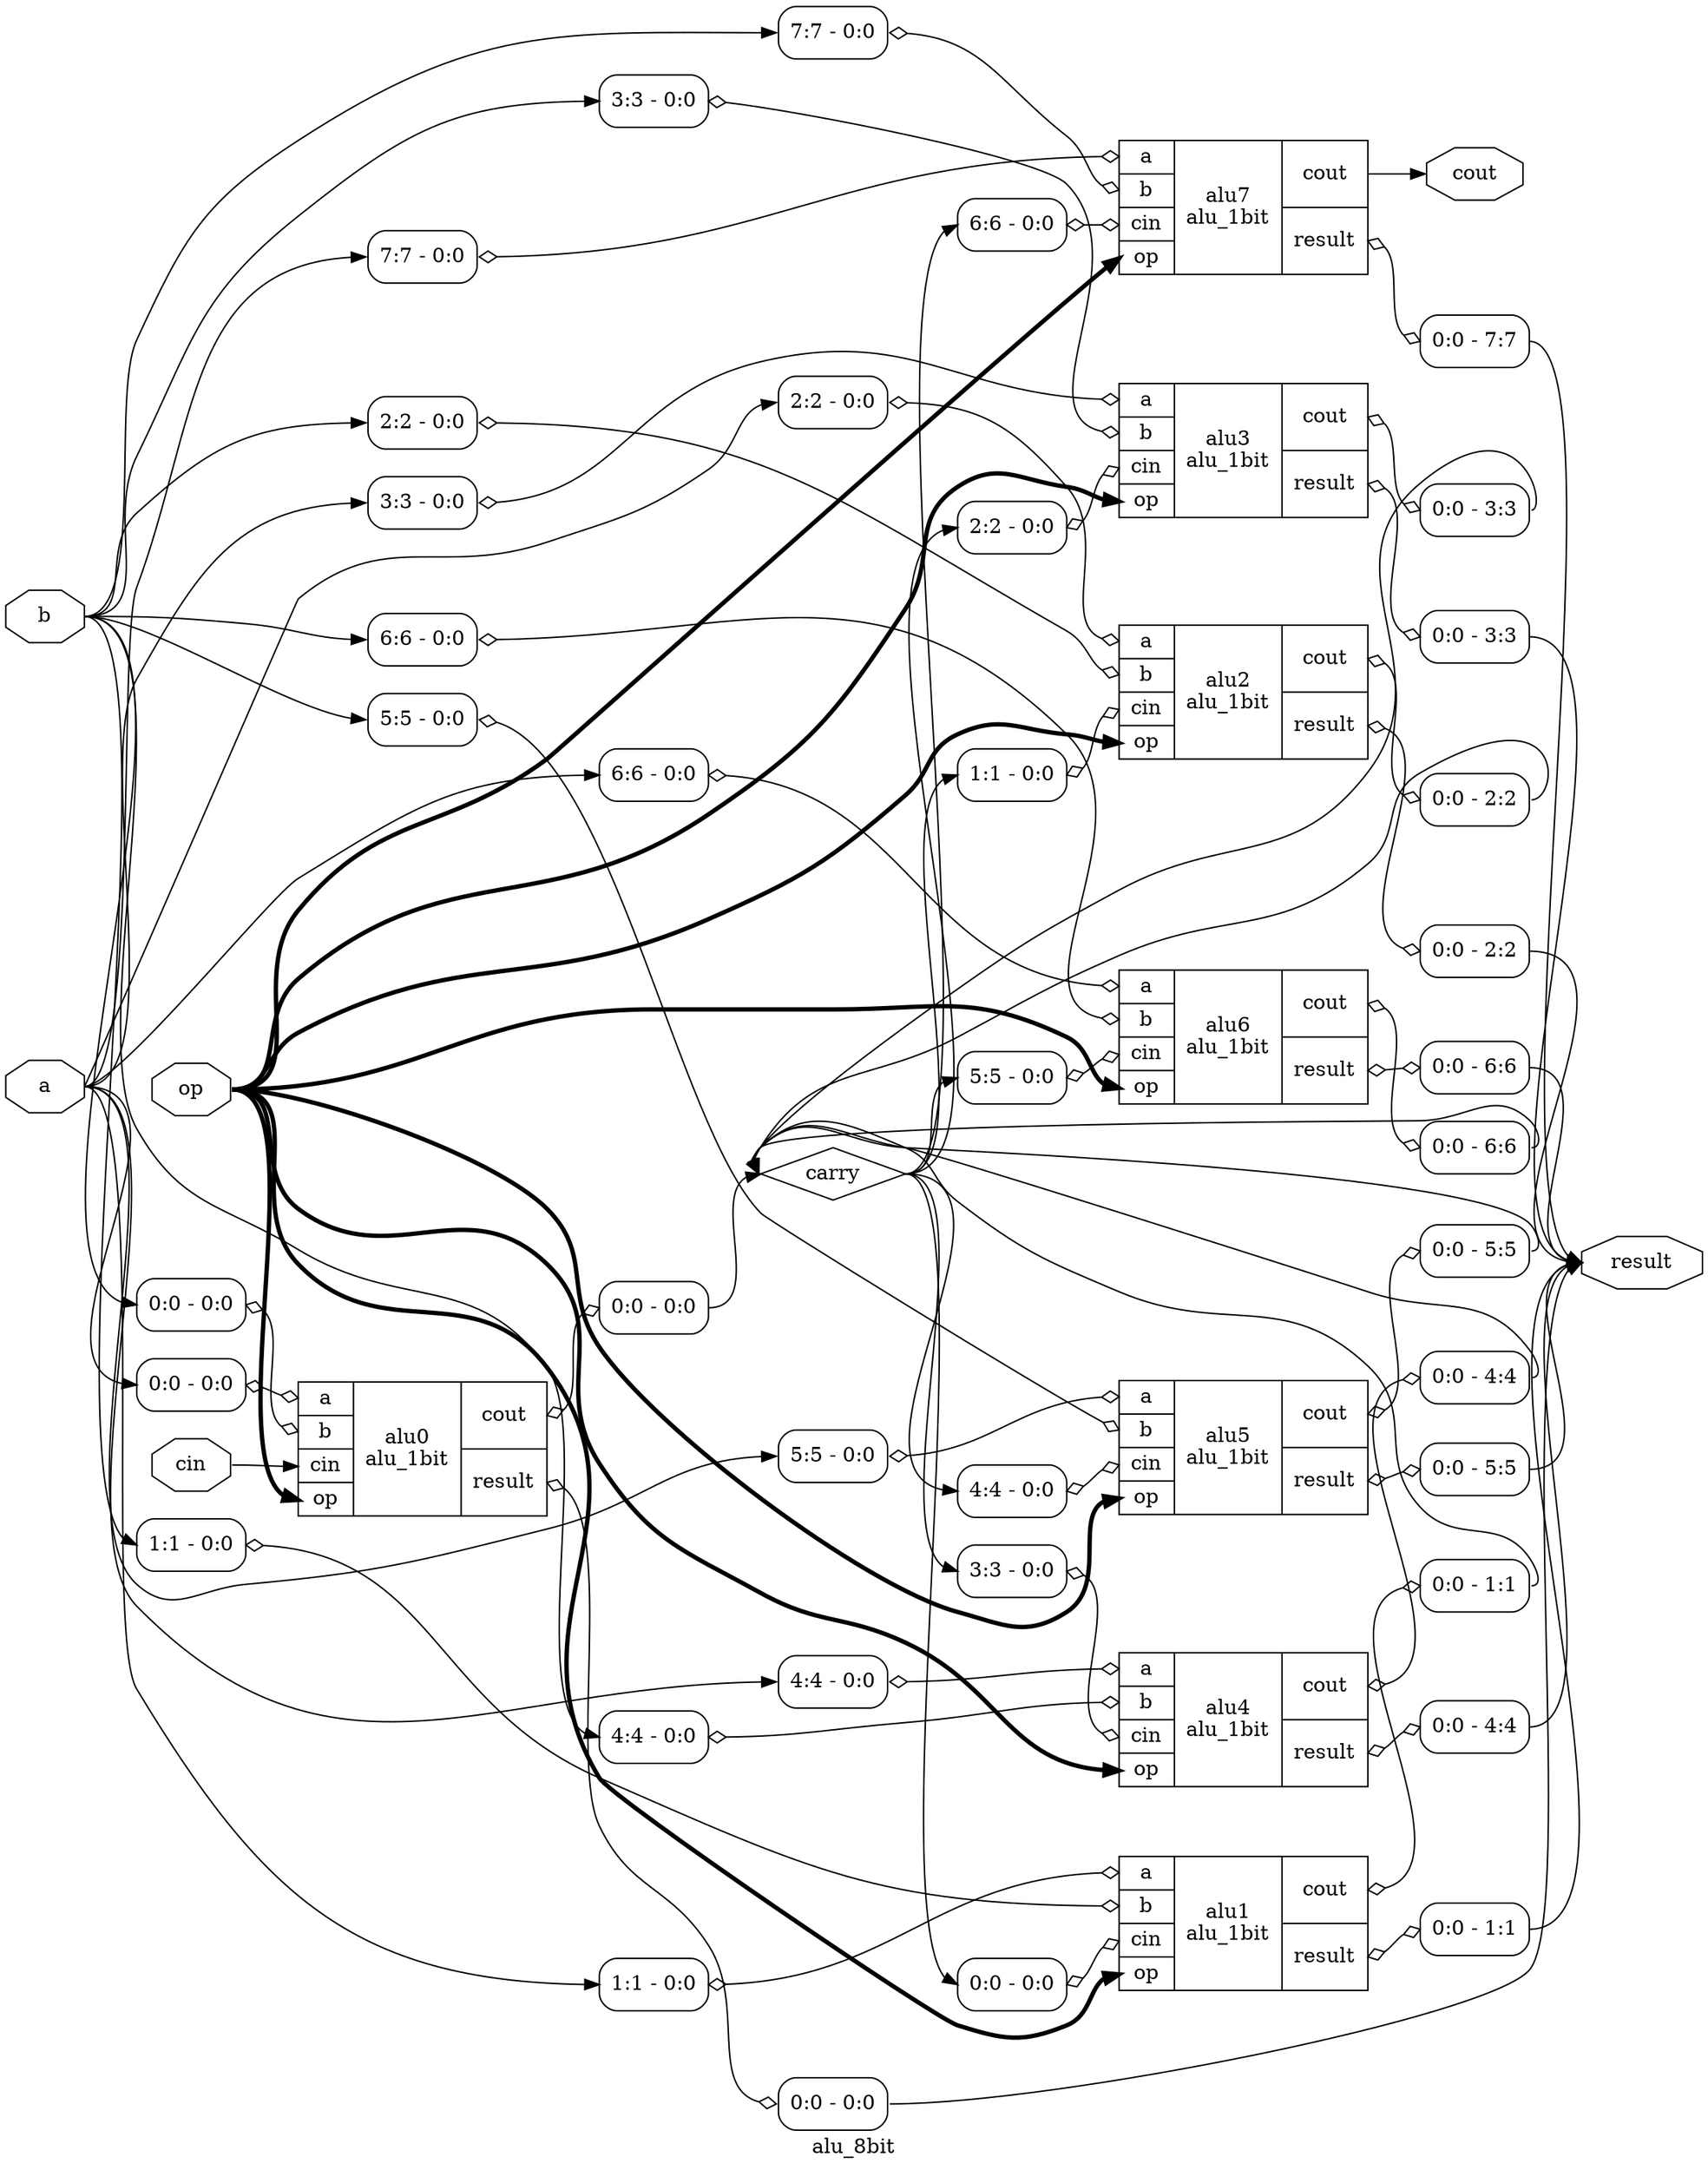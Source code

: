 digraph "alu_8bit" {
label="alu_8bit";
rankdir="LR";
remincross=true;
n1 [ shape=diamond, label="carry", color="black", fontcolor="black" ];
n2 [ shape=octagon, label="cout", color="black", fontcolor="black" ];
n3 [ shape=octagon, label="result", color="black", fontcolor="black" ];
n4 [ shape=octagon, label="cin", color="black", fontcolor="black" ];
n5 [ shape=octagon, label="op", color="black", fontcolor="black" ];
n6 [ shape=octagon, label="b", color="black", fontcolor="black" ];
n7 [ shape=octagon, label="a", color="black", fontcolor="black" ];
c8 [ shape=record, label="{{<p7> a|<p6> b|<p4> cin|<p5> op}|alu7\nalu_1bit|{<p2> cout|<p3> result}}",  ];
x0 [ shape=record, style=rounded, label="<s0> 0:0 - 7:7 ", color="black", fontcolor="black" ];
c8:p3:e -> x0:w [arrowhead=odiamond, arrowtail=odiamond, dir=both, color="black", fontcolor="black", label=""];
x1 [ shape=record, style=rounded, label="<s0> 6:6 - 0:0 ", color="black", fontcolor="black" ];
x1:e -> c8:p4:w [arrowhead=odiamond, arrowtail=odiamond, dir=both, color="black", fontcolor="black", label=""];
x2 [ shape=record, style=rounded, label="<s0> 7:7 - 0:0 ", color="black", fontcolor="black" ];
x2:e -> c8:p6:w [arrowhead=odiamond, arrowtail=odiamond, dir=both, color="black", fontcolor="black", label=""];
x3 [ shape=record, style=rounded, label="<s0> 7:7 - 0:0 ", color="black", fontcolor="black" ];
x3:e -> c8:p7:w [arrowhead=odiamond, arrowtail=odiamond, dir=both, color="black", fontcolor="black", label=""];
c9 [ shape=record, label="{{<p7> a|<p6> b|<p4> cin|<p5> op}|alu6\nalu_1bit|{<p2> cout|<p3> result}}",  ];
x4 [ shape=record, style=rounded, label="<s0> 0:0 - 6:6 ", color="black", fontcolor="black" ];
c9:p2:e -> x4:w [arrowhead=odiamond, arrowtail=odiamond, dir=both, color="black", fontcolor="black", label=""];
x5 [ shape=record, style=rounded, label="<s0> 0:0 - 6:6 ", color="black", fontcolor="black" ];
c9:p3:e -> x5:w [arrowhead=odiamond, arrowtail=odiamond, dir=both, color="black", fontcolor="black", label=""];
x6 [ shape=record, style=rounded, label="<s0> 5:5 - 0:0 ", color="black", fontcolor="black" ];
x6:e -> c9:p4:w [arrowhead=odiamond, arrowtail=odiamond, dir=both, color="black", fontcolor="black", label=""];
x7 [ shape=record, style=rounded, label="<s0> 6:6 - 0:0 ", color="black", fontcolor="black" ];
x7:e -> c9:p6:w [arrowhead=odiamond, arrowtail=odiamond, dir=both, color="black", fontcolor="black", label=""];
x8 [ shape=record, style=rounded, label="<s0> 6:6 - 0:0 ", color="black", fontcolor="black" ];
x8:e -> c9:p7:w [arrowhead=odiamond, arrowtail=odiamond, dir=both, color="black", fontcolor="black", label=""];
c10 [ shape=record, label="{{<p7> a|<p6> b|<p4> cin|<p5> op}|alu5\nalu_1bit|{<p2> cout|<p3> result}}",  ];
x9 [ shape=record, style=rounded, label="<s0> 0:0 - 5:5 ", color="black", fontcolor="black" ];
c10:p2:e -> x9:w [arrowhead=odiamond, arrowtail=odiamond, dir=both, color="black", fontcolor="black", label=""];
x10 [ shape=record, style=rounded, label="<s0> 0:0 - 5:5 ", color="black", fontcolor="black" ];
c10:p3:e -> x10:w [arrowhead=odiamond, arrowtail=odiamond, dir=both, color="black", fontcolor="black", label=""];
x11 [ shape=record, style=rounded, label="<s0> 4:4 - 0:0 ", color="black", fontcolor="black" ];
x11:e -> c10:p4:w [arrowhead=odiamond, arrowtail=odiamond, dir=both, color="black", fontcolor="black", label=""];
x12 [ shape=record, style=rounded, label="<s0> 5:5 - 0:0 ", color="black", fontcolor="black" ];
x12:e -> c10:p6:w [arrowhead=odiamond, arrowtail=odiamond, dir=both, color="black", fontcolor="black", label=""];
x13 [ shape=record, style=rounded, label="<s0> 5:5 - 0:0 ", color="black", fontcolor="black" ];
x13:e -> c10:p7:w [arrowhead=odiamond, arrowtail=odiamond, dir=both, color="black", fontcolor="black", label=""];
c11 [ shape=record, label="{{<p7> a|<p6> b|<p4> cin|<p5> op}|alu4\nalu_1bit|{<p2> cout|<p3> result}}",  ];
x14 [ shape=record, style=rounded, label="<s0> 0:0 - 4:4 ", color="black", fontcolor="black" ];
c11:p2:e -> x14:w [arrowhead=odiamond, arrowtail=odiamond, dir=both, color="black", fontcolor="black", label=""];
x15 [ shape=record, style=rounded, label="<s0> 0:0 - 4:4 ", color="black", fontcolor="black" ];
c11:p3:e -> x15:w [arrowhead=odiamond, arrowtail=odiamond, dir=both, color="black", fontcolor="black", label=""];
x16 [ shape=record, style=rounded, label="<s0> 3:3 - 0:0 ", color="black", fontcolor="black" ];
x16:e -> c11:p4:w [arrowhead=odiamond, arrowtail=odiamond, dir=both, color="black", fontcolor="black", label=""];
x17 [ shape=record, style=rounded, label="<s0> 4:4 - 0:0 ", color="black", fontcolor="black" ];
x17:e -> c11:p6:w [arrowhead=odiamond, arrowtail=odiamond, dir=both, color="black", fontcolor="black", label=""];
x18 [ shape=record, style=rounded, label="<s0> 4:4 - 0:0 ", color="black", fontcolor="black" ];
x18:e -> c11:p7:w [arrowhead=odiamond, arrowtail=odiamond, dir=both, color="black", fontcolor="black", label=""];
c12 [ shape=record, label="{{<p7> a|<p6> b|<p4> cin|<p5> op}|alu3\nalu_1bit|{<p2> cout|<p3> result}}",  ];
x19 [ shape=record, style=rounded, label="<s0> 0:0 - 3:3 ", color="black", fontcolor="black" ];
c12:p2:e -> x19:w [arrowhead=odiamond, arrowtail=odiamond, dir=both, color="black", fontcolor="black", label=""];
x20 [ shape=record, style=rounded, label="<s0> 0:0 - 3:3 ", color="black", fontcolor="black" ];
c12:p3:e -> x20:w [arrowhead=odiamond, arrowtail=odiamond, dir=both, color="black", fontcolor="black", label=""];
x21 [ shape=record, style=rounded, label="<s0> 2:2 - 0:0 ", color="black", fontcolor="black" ];
x21:e -> c12:p4:w [arrowhead=odiamond, arrowtail=odiamond, dir=both, color="black", fontcolor="black", label=""];
x22 [ shape=record, style=rounded, label="<s0> 3:3 - 0:0 ", color="black", fontcolor="black" ];
x22:e -> c12:p6:w [arrowhead=odiamond, arrowtail=odiamond, dir=both, color="black", fontcolor="black", label=""];
x23 [ shape=record, style=rounded, label="<s0> 3:3 - 0:0 ", color="black", fontcolor="black" ];
x23:e -> c12:p7:w [arrowhead=odiamond, arrowtail=odiamond, dir=both, color="black", fontcolor="black", label=""];
c13 [ shape=record, label="{{<p7> a|<p6> b|<p4> cin|<p5> op}|alu2\nalu_1bit|{<p2> cout|<p3> result}}",  ];
x24 [ shape=record, style=rounded, label="<s0> 0:0 - 2:2 ", color="black", fontcolor="black" ];
c13:p2:e -> x24:w [arrowhead=odiamond, arrowtail=odiamond, dir=both, color="black", fontcolor="black", label=""];
x25 [ shape=record, style=rounded, label="<s0> 0:0 - 2:2 ", color="black", fontcolor="black" ];
c13:p3:e -> x25:w [arrowhead=odiamond, arrowtail=odiamond, dir=both, color="black", fontcolor="black", label=""];
x26 [ shape=record, style=rounded, label="<s0> 1:1 - 0:0 ", color="black", fontcolor="black" ];
x26:e -> c13:p4:w [arrowhead=odiamond, arrowtail=odiamond, dir=both, color="black", fontcolor="black", label=""];
x27 [ shape=record, style=rounded, label="<s0> 2:2 - 0:0 ", color="black", fontcolor="black" ];
x27:e -> c13:p6:w [arrowhead=odiamond, arrowtail=odiamond, dir=both, color="black", fontcolor="black", label=""];
x28 [ shape=record, style=rounded, label="<s0> 2:2 - 0:0 ", color="black", fontcolor="black" ];
x28:e -> c13:p7:w [arrowhead=odiamond, arrowtail=odiamond, dir=both, color="black", fontcolor="black", label=""];
c14 [ shape=record, label="{{<p7> a|<p6> b|<p4> cin|<p5> op}|alu1\nalu_1bit|{<p2> cout|<p3> result}}",  ];
x29 [ shape=record, style=rounded, label="<s0> 0:0 - 1:1 ", color="black", fontcolor="black" ];
c14:p2:e -> x29:w [arrowhead=odiamond, arrowtail=odiamond, dir=both, color="black", fontcolor="black", label=""];
x30 [ shape=record, style=rounded, label="<s0> 0:0 - 1:1 ", color="black", fontcolor="black" ];
c14:p3:e -> x30:w [arrowhead=odiamond, arrowtail=odiamond, dir=both, color="black", fontcolor="black", label=""];
x31 [ shape=record, style=rounded, label="<s0> 0:0 - 0:0 ", color="black", fontcolor="black" ];
x31:e -> c14:p4:w [arrowhead=odiamond, arrowtail=odiamond, dir=both, color="black", fontcolor="black", label=""];
x32 [ shape=record, style=rounded, label="<s0> 1:1 - 0:0 ", color="black", fontcolor="black" ];
x32:e -> c14:p6:w [arrowhead=odiamond, arrowtail=odiamond, dir=both, color="black", fontcolor="black", label=""];
x33 [ shape=record, style=rounded, label="<s0> 1:1 - 0:0 ", color="black", fontcolor="black" ];
x33:e -> c14:p7:w [arrowhead=odiamond, arrowtail=odiamond, dir=both, color="black", fontcolor="black", label=""];
c15 [ shape=record, label="{{<p7> a|<p6> b|<p4> cin|<p5> op}|alu0\nalu_1bit|{<p2> cout|<p3> result}}",  ];
x34 [ shape=record, style=rounded, label="<s0> 0:0 - 0:0 ", color="black", fontcolor="black" ];
c15:p2:e -> x34:w [arrowhead=odiamond, arrowtail=odiamond, dir=both, color="black", fontcolor="black", label=""];
x35 [ shape=record, style=rounded, label="<s0> 0:0 - 0:0 ", color="black", fontcolor="black" ];
c15:p3:e -> x35:w [arrowhead=odiamond, arrowtail=odiamond, dir=both, color="black", fontcolor="black", label=""];
x36 [ shape=record, style=rounded, label="<s0> 0:0 - 0:0 ", color="black", fontcolor="black" ];
x36:e -> c15:p6:w [arrowhead=odiamond, arrowtail=odiamond, dir=both, color="black", fontcolor="black", label=""];
x37 [ shape=record, style=rounded, label="<s0> 0:0 - 0:0 ", color="black", fontcolor="black" ];
x37:e -> c15:p7:w [arrowhead=odiamond, arrowtail=odiamond, dir=both, color="black", fontcolor="black", label=""];
x14:s0:e -> n1:w [color="black", fontcolor="black", label=""];
x19:s0:e -> n1:w [color="black", fontcolor="black", label=""];
x24:s0:e -> n1:w [color="black", fontcolor="black", label=""];
x29:s0:e -> n1:w [color="black", fontcolor="black", label=""];
x34:s0:e -> n1:w [color="black", fontcolor="black", label=""];
x4:s0:e -> n1:w [color="black", fontcolor="black", label=""];
x9:s0:e -> n1:w [color="black", fontcolor="black", label=""];
n1:e -> x11:s0:w [color="black", fontcolor="black", label=""];
n1:e -> x16:s0:w [color="black", fontcolor="black", label=""];
n1:e -> x1:s0:w [color="black", fontcolor="black", label=""];
n1:e -> x21:s0:w [color="black", fontcolor="black", label=""];
n1:e -> x26:s0:w [color="black", fontcolor="black", label=""];
n1:e -> x31:s0:w [color="black", fontcolor="black", label=""];
n1:e -> x6:s0:w [color="black", fontcolor="black", label=""];
c8:p2:e -> n2:w [color="black", fontcolor="black", label=""];
x0:s0:e -> n3:w [color="black", fontcolor="black", label=""];
x10:s0:e -> n3:w [color="black", fontcolor="black", label=""];
x15:s0:e -> n3:w [color="black", fontcolor="black", label=""];
x20:s0:e -> n3:w [color="black", fontcolor="black", label=""];
x25:s0:e -> n3:w [color="black", fontcolor="black", label=""];
x30:s0:e -> n3:w [color="black", fontcolor="black", label=""];
x35:s0:e -> n3:w [color="black", fontcolor="black", label=""];
x5:s0:e -> n3:w [color="black", fontcolor="black", label=""];
n4:e -> c15:p4:w [color="black", fontcolor="black", label=""];
n5:e -> c10:p5:w [color="black", fontcolor="black", style="setlinewidth(3)", label=""];
n5:e -> c11:p5:w [color="black", fontcolor="black", style="setlinewidth(3)", label=""];
n5:e -> c12:p5:w [color="black", fontcolor="black", style="setlinewidth(3)", label=""];
n5:e -> c13:p5:w [color="black", fontcolor="black", style="setlinewidth(3)", label=""];
n5:e -> c14:p5:w [color="black", fontcolor="black", style="setlinewidth(3)", label=""];
n5:e -> c15:p5:w [color="black", fontcolor="black", style="setlinewidth(3)", label=""];
n5:e -> c8:p5:w [color="black", fontcolor="black", style="setlinewidth(3)", label=""];
n5:e -> c9:p5:w [color="black", fontcolor="black", style="setlinewidth(3)", label=""];
n6:e -> x12:s0:w [color="black", fontcolor="black", label=""];
n6:e -> x17:s0:w [color="black", fontcolor="black", label=""];
n6:e -> x22:s0:w [color="black", fontcolor="black", label=""];
n6:e -> x27:s0:w [color="black", fontcolor="black", label=""];
n6:e -> x2:s0:w [color="black", fontcolor="black", label=""];
n6:e -> x32:s0:w [color="black", fontcolor="black", label=""];
n6:e -> x36:s0:w [color="black", fontcolor="black", label=""];
n6:e -> x7:s0:w [color="black", fontcolor="black", label=""];
n7:e -> x13:s0:w [color="black", fontcolor="black", label=""];
n7:e -> x18:s0:w [color="black", fontcolor="black", label=""];
n7:e -> x23:s0:w [color="black", fontcolor="black", label=""];
n7:e -> x28:s0:w [color="black", fontcolor="black", label=""];
n7:e -> x33:s0:w [color="black", fontcolor="black", label=""];
n7:e -> x37:s0:w [color="black", fontcolor="black", label=""];
n7:e -> x3:s0:w [color="black", fontcolor="black", label=""];
n7:e -> x8:s0:w [color="black", fontcolor="black", label=""];
}
